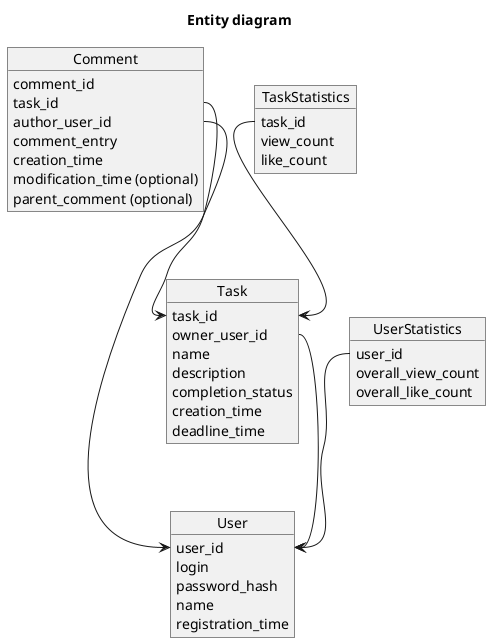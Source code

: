 @startuml

title Entity diagram

object User {
    user_id
    login
    password_hash
    name
    registration_time
}

object Task {
    task_id
    owner_user_id
    name
    description
    completion_status
    creation_time
    deadline_time
}

object Comment {
    comment_id
    task_id
    author_user_id
    comment_entry
    creation_time
    modification_time (optional)
    parent_comment (optional)
}

object TaskStatistics {
    task_id
    view_count
    like_count
}

object UserStatistics {
    user_id
    overall_view_count
    overall_like_count
}

Task::owner_user_id --> User::user_id
Comment::task_id --> Task::task_id
Comment::author_user_id --> User::user_id
TaskStatistics::task_id --> Task::task_id
UserStatistics::user_id --> User::user_id

@enduml
